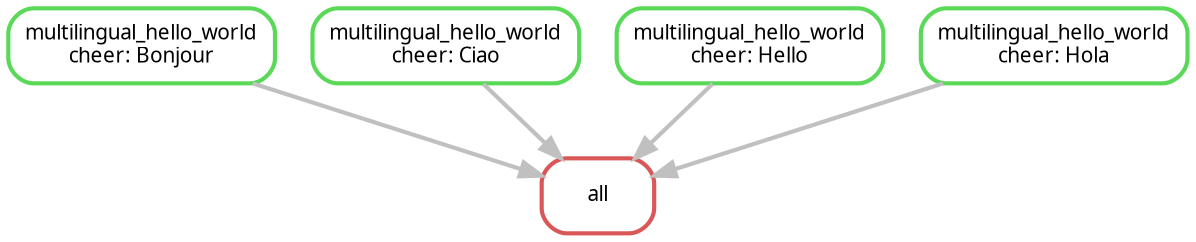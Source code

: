 digraph snakemake_dag {
    graph[bgcolor=white, margin=0];
    node[shape=box, style=rounded, fontname=sans,                 fontsize=10, penwidth=2];
    edge[penwidth=2, color=grey];
	0[label = "all", color = "0.00 0.6 0.85", style="rounded"];
	1[label = "multilingual_hello_world\ncheer: Bonjour", color = "0.33 0.6 0.85", style="rounded"];
	2[label = "multilingual_hello_world\ncheer: Ciao", color = "0.33 0.6 0.85", style="rounded"];
	3[label = "multilingual_hello_world\ncheer: Hello", color = "0.33 0.6 0.85", style="rounded"];
	4[label = "multilingual_hello_world\ncheer: Hola", color = "0.33 0.6 0.85", style="rounded"];
	1 -> 0
	2 -> 0
	3 -> 0
	4 -> 0
}            
